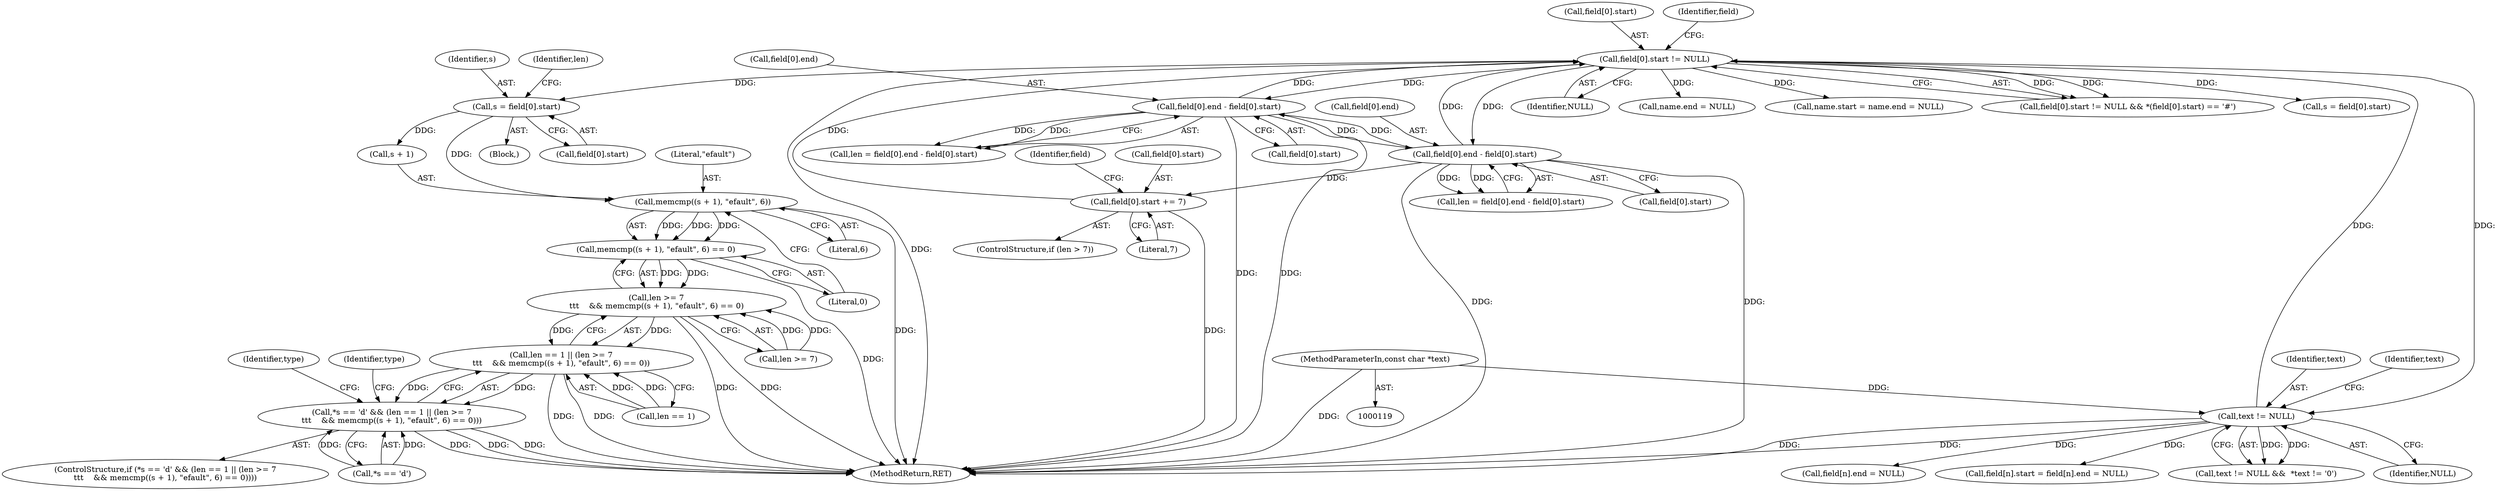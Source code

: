 digraph "0_libarchive_15bf44fd2c1ad0e3fd87048b3fcc90c4dcff1175@API" {
"1000322" [label="(Call,memcmp((s + 1), \"efault\", 6))"];
"1000287" [label="(Call,s = field[0].start)"];
"1000243" [label="(Call,field[0].start != NULL)"];
"1000693" [label="(Call,field[0].end - field[0].start)"];
"1000296" [label="(Call,field[0].end - field[0].start)"];
"1000337" [label="(Call,field[0].start += 7)"];
"1000171" [label="(Call,text != NULL)"];
"1000121" [label="(MethodParameterIn,const char *text)"];
"1000321" [label="(Call,memcmp((s + 1), \"efault\", 6) == 0)"];
"1000317" [label="(Call,len >= 7\n\t\t\t    && memcmp((s + 1), \"efault\", 6) == 0)"];
"1000313" [label="(Call,len == 1 || (len >= 7\n\t\t\t    && memcmp((s + 1), \"efault\", 6) == 0))"];
"1000308" [label="(Call,*s == 'd' && (len == 1 || (len >= 7\n\t\t\t    && memcmp((s + 1), \"efault\", 6) == 0)))"];
"1000249" [label="(Identifier,NULL)"];
"1000302" [label="(Call,field[0].start)"];
"1000343" [label="(Literal,7)"];
"1000314" [label="(Call,len == 1)"];
"1000244" [label="(Call,field[0].start)"];
"1000326" [label="(Literal,\"efault\")"];
"1000693" [label="(Call,field[0].end - field[0].start)"];
"1000323" [label="(Call,s + 1)"];
"1000121" [label="(MethodParameterIn,const char *text)"];
"1000171" [label="(Call,text != NULL)"];
"1000338" [label="(Call,field[0].start)"];
"1000170" [label="(Call,text != NULL &&  *text != '\0')"];
"1000277" [label="(Call,name.end = NULL)"];
"1000694" [label="(Call,field[0].end)"];
"1000355" [label="(Identifier,field)"];
"1000333" [label="(ControlStructure,if (len > 7))"];
"1000331" [label="(Identifier,type)"];
"1000328" [label="(Literal,0)"];
"1000295" [label="(Identifier,len)"];
"1000307" [label="(ControlStructure,if (*s == 'd' && (len == 1 || (len >= 7\n\t\t\t    && memcmp((s + 1), \"efault\", 6) == 0))))"];
"1000337" [label="(Call,field[0].start += 7)"];
"1000273" [label="(Call,name.start = name.end = NULL)"];
"1000243" [label="(Call,field[0].start != NULL)"];
"1000254" [label="(Identifier,field)"];
"1000699" [label="(Call,field[0].start)"];
"1000172" [label="(Identifier,text)"];
"1000318" [label="(Call,len >= 7)"];
"1000350" [label="(Identifier,type)"];
"1000242" [label="(Call,field[0].start != NULL && *(field[0].start) == '#')"];
"1000294" [label="(Call,len = field[0].end - field[0].start)"];
"1000297" [label="(Call,field[0].end)"];
"1000321" [label="(Call,memcmp((s + 1), \"efault\", 6) == 0)"];
"1000691" [label="(Call,len = field[0].end - field[0].start)"];
"1000322" [label="(Call,memcmp((s + 1), \"efault\", 6))"];
"1000173" [label="(Identifier,NULL)"];
"1000234" [label="(Call,field[n].end = NULL)"];
"1000309" [label="(Call,*s == 'd')"];
"1000286" [label="(Block,)"];
"1000317" [label="(Call,len >= 7\n\t\t\t    && memcmp((s + 1), \"efault\", 6) == 0)"];
"1000313" [label="(Call,len == 1 || (len >= 7\n\t\t\t    && memcmp((s + 1), \"efault\", 6) == 0))"];
"1000228" [label="(Call,field[n].start = field[n].end = NULL)"];
"1000296" [label="(Call,field[0].end - field[0].start)"];
"1000327" [label="(Literal,6)"];
"1000176" [label="(Identifier,text)"];
"1000287" [label="(Call,s = field[0].start)"];
"1001007" [label="(MethodReturn,RET)"];
"1000308" [label="(Call,*s == 'd' && (len == 1 || (len >= 7\n\t\t\t    && memcmp((s + 1), \"efault\", 6) == 0)))"];
"1000289" [label="(Call,field[0].start)"];
"1000288" [label="(Identifier,s)"];
"1000684" [label="(Call,s = field[0].start)"];
"1000322" -> "1000321"  [label="AST: "];
"1000322" -> "1000327"  [label="CFG: "];
"1000323" -> "1000322"  [label="AST: "];
"1000326" -> "1000322"  [label="AST: "];
"1000327" -> "1000322"  [label="AST: "];
"1000328" -> "1000322"  [label="CFG: "];
"1000322" -> "1001007"  [label="DDG: "];
"1000322" -> "1000321"  [label="DDG: "];
"1000322" -> "1000321"  [label="DDG: "];
"1000322" -> "1000321"  [label="DDG: "];
"1000287" -> "1000322"  [label="DDG: "];
"1000287" -> "1000286"  [label="AST: "];
"1000287" -> "1000289"  [label="CFG: "];
"1000288" -> "1000287"  [label="AST: "];
"1000289" -> "1000287"  [label="AST: "];
"1000295" -> "1000287"  [label="CFG: "];
"1000243" -> "1000287"  [label="DDG: "];
"1000287" -> "1000323"  [label="DDG: "];
"1000243" -> "1000242"  [label="AST: "];
"1000243" -> "1000249"  [label="CFG: "];
"1000244" -> "1000243"  [label="AST: "];
"1000249" -> "1000243"  [label="AST: "];
"1000254" -> "1000243"  [label="CFG: "];
"1000242" -> "1000243"  [label="CFG: "];
"1000243" -> "1001007"  [label="DDG: "];
"1000243" -> "1000171"  [label="DDG: "];
"1000243" -> "1000242"  [label="DDG: "];
"1000243" -> "1000242"  [label="DDG: "];
"1000693" -> "1000243"  [label="DDG: "];
"1000337" -> "1000243"  [label="DDG: "];
"1000296" -> "1000243"  [label="DDG: "];
"1000171" -> "1000243"  [label="DDG: "];
"1000243" -> "1000273"  [label="DDG: "];
"1000243" -> "1000277"  [label="DDG: "];
"1000243" -> "1000296"  [label="DDG: "];
"1000243" -> "1000684"  [label="DDG: "];
"1000243" -> "1000693"  [label="DDG: "];
"1000693" -> "1000691"  [label="AST: "];
"1000693" -> "1000699"  [label="CFG: "];
"1000694" -> "1000693"  [label="AST: "];
"1000699" -> "1000693"  [label="AST: "];
"1000691" -> "1000693"  [label="CFG: "];
"1000693" -> "1001007"  [label="DDG: "];
"1000693" -> "1001007"  [label="DDG: "];
"1000693" -> "1000296"  [label="DDG: "];
"1000693" -> "1000691"  [label="DDG: "];
"1000693" -> "1000691"  [label="DDG: "];
"1000296" -> "1000693"  [label="DDG: "];
"1000296" -> "1000294"  [label="AST: "];
"1000296" -> "1000302"  [label="CFG: "];
"1000297" -> "1000296"  [label="AST: "];
"1000302" -> "1000296"  [label="AST: "];
"1000294" -> "1000296"  [label="CFG: "];
"1000296" -> "1001007"  [label="DDG: "];
"1000296" -> "1001007"  [label="DDG: "];
"1000296" -> "1000294"  [label="DDG: "];
"1000296" -> "1000294"  [label="DDG: "];
"1000296" -> "1000337"  [label="DDG: "];
"1000337" -> "1000333"  [label="AST: "];
"1000337" -> "1000343"  [label="CFG: "];
"1000338" -> "1000337"  [label="AST: "];
"1000343" -> "1000337"  [label="AST: "];
"1000355" -> "1000337"  [label="CFG: "];
"1000337" -> "1001007"  [label="DDG: "];
"1000171" -> "1000170"  [label="AST: "];
"1000171" -> "1000173"  [label="CFG: "];
"1000172" -> "1000171"  [label="AST: "];
"1000173" -> "1000171"  [label="AST: "];
"1000176" -> "1000171"  [label="CFG: "];
"1000170" -> "1000171"  [label="CFG: "];
"1000171" -> "1001007"  [label="DDG: "];
"1000171" -> "1001007"  [label="DDG: "];
"1000171" -> "1000170"  [label="DDG: "];
"1000171" -> "1000170"  [label="DDG: "];
"1000121" -> "1000171"  [label="DDG: "];
"1000171" -> "1000228"  [label="DDG: "];
"1000171" -> "1000234"  [label="DDG: "];
"1000121" -> "1000119"  [label="AST: "];
"1000121" -> "1001007"  [label="DDG: "];
"1000321" -> "1000317"  [label="AST: "];
"1000321" -> "1000328"  [label="CFG: "];
"1000328" -> "1000321"  [label="AST: "];
"1000317" -> "1000321"  [label="CFG: "];
"1000321" -> "1001007"  [label="DDG: "];
"1000321" -> "1000317"  [label="DDG: "];
"1000321" -> "1000317"  [label="DDG: "];
"1000317" -> "1000313"  [label="AST: "];
"1000317" -> "1000318"  [label="CFG: "];
"1000318" -> "1000317"  [label="AST: "];
"1000313" -> "1000317"  [label="CFG: "];
"1000317" -> "1001007"  [label="DDG: "];
"1000317" -> "1001007"  [label="DDG: "];
"1000317" -> "1000313"  [label="DDG: "];
"1000317" -> "1000313"  [label="DDG: "];
"1000318" -> "1000317"  [label="DDG: "];
"1000318" -> "1000317"  [label="DDG: "];
"1000313" -> "1000308"  [label="AST: "];
"1000313" -> "1000314"  [label="CFG: "];
"1000314" -> "1000313"  [label="AST: "];
"1000308" -> "1000313"  [label="CFG: "];
"1000313" -> "1001007"  [label="DDG: "];
"1000313" -> "1001007"  [label="DDG: "];
"1000313" -> "1000308"  [label="DDG: "];
"1000313" -> "1000308"  [label="DDG: "];
"1000314" -> "1000313"  [label="DDG: "];
"1000314" -> "1000313"  [label="DDG: "];
"1000308" -> "1000307"  [label="AST: "];
"1000308" -> "1000309"  [label="CFG: "];
"1000309" -> "1000308"  [label="AST: "];
"1000331" -> "1000308"  [label="CFG: "];
"1000350" -> "1000308"  [label="CFG: "];
"1000308" -> "1001007"  [label="DDG: "];
"1000308" -> "1001007"  [label="DDG: "];
"1000308" -> "1001007"  [label="DDG: "];
"1000309" -> "1000308"  [label="DDG: "];
"1000309" -> "1000308"  [label="DDG: "];
}
